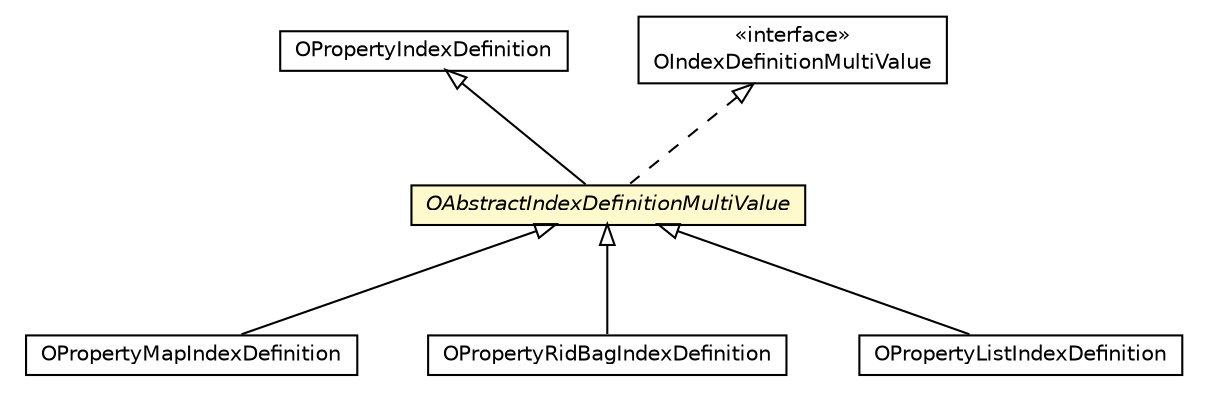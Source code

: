 #!/usr/local/bin/dot
#
# Class diagram 
# Generated by UMLGraph version R5_6-24-gf6e263 (http://www.umlgraph.org/)
#

digraph G {
	edge [fontname="Helvetica",fontsize=10,labelfontname="Helvetica",labelfontsize=10];
	node [fontname="Helvetica",fontsize=10,shape=plaintext];
	nodesep=0.25;
	ranksep=0.5;
	// com.orientechnologies.orient.core.index.OPropertyMapIndexDefinition
	c527678 [label=<<table title="com.orientechnologies.orient.core.index.OPropertyMapIndexDefinition" border="0" cellborder="1" cellspacing="0" cellpadding="2" port="p" href="./OPropertyMapIndexDefinition.html">
		<tr><td><table border="0" cellspacing="0" cellpadding="1">
<tr><td align="center" balign="center"> OPropertyMapIndexDefinition </td></tr>
		</table></td></tr>
		</table>>, URL="./OPropertyMapIndexDefinition.html", fontname="Helvetica", fontcolor="black", fontsize=10.0];
	// com.orientechnologies.orient.core.index.OPropertyIndexDefinition
	c527689 [label=<<table title="com.orientechnologies.orient.core.index.OPropertyIndexDefinition" border="0" cellborder="1" cellspacing="0" cellpadding="2" port="p" href="./OPropertyIndexDefinition.html">
		<tr><td><table border="0" cellspacing="0" cellpadding="1">
<tr><td align="center" balign="center"> OPropertyIndexDefinition </td></tr>
		</table></td></tr>
		</table>>, URL="./OPropertyIndexDefinition.html", fontname="Helvetica", fontcolor="black", fontsize=10.0];
	// com.orientechnologies.orient.core.index.OPropertyRidBagIndexDefinition
	c527690 [label=<<table title="com.orientechnologies.orient.core.index.OPropertyRidBagIndexDefinition" border="0" cellborder="1" cellspacing="0" cellpadding="2" port="p" href="./OPropertyRidBagIndexDefinition.html">
		<tr><td><table border="0" cellspacing="0" cellpadding="1">
<tr><td align="center" balign="center"> OPropertyRidBagIndexDefinition </td></tr>
		</table></td></tr>
		</table>>, URL="./OPropertyRidBagIndexDefinition.html", fontname="Helvetica", fontcolor="black", fontsize=10.0];
	// com.orientechnologies.orient.core.index.OIndexDefinitionMultiValue
	c527693 [label=<<table title="com.orientechnologies.orient.core.index.OIndexDefinitionMultiValue" border="0" cellborder="1" cellspacing="0" cellpadding="2" port="p" href="./OIndexDefinitionMultiValue.html">
		<tr><td><table border="0" cellspacing="0" cellpadding="1">
<tr><td align="center" balign="center"> &#171;interface&#187; </td></tr>
<tr><td align="center" balign="center"> OIndexDefinitionMultiValue </td></tr>
		</table></td></tr>
		</table>>, URL="./OIndexDefinitionMultiValue.html", fontname="Helvetica", fontcolor="black", fontsize=10.0];
	// com.orientechnologies.orient.core.index.OPropertyListIndexDefinition
	c527706 [label=<<table title="com.orientechnologies.orient.core.index.OPropertyListIndexDefinition" border="0" cellborder="1" cellspacing="0" cellpadding="2" port="p" href="./OPropertyListIndexDefinition.html">
		<tr><td><table border="0" cellspacing="0" cellpadding="1">
<tr><td align="center" balign="center"> OPropertyListIndexDefinition </td></tr>
		</table></td></tr>
		</table>>, URL="./OPropertyListIndexDefinition.html", fontname="Helvetica", fontcolor="black", fontsize=10.0];
	// com.orientechnologies.orient.core.index.OAbstractIndexDefinitionMultiValue
	c527709 [label=<<table title="com.orientechnologies.orient.core.index.OAbstractIndexDefinitionMultiValue" border="0" cellborder="1" cellspacing="0" cellpadding="2" port="p" bgcolor="lemonChiffon" href="./OAbstractIndexDefinitionMultiValue.html">
		<tr><td><table border="0" cellspacing="0" cellpadding="1">
<tr><td align="center" balign="center"><font face="Helvetica-Oblique"> OAbstractIndexDefinitionMultiValue </font></td></tr>
		</table></td></tr>
		</table>>, URL="./OAbstractIndexDefinitionMultiValue.html", fontname="Helvetica", fontcolor="black", fontsize=10.0];
	//com.orientechnologies.orient.core.index.OPropertyMapIndexDefinition extends com.orientechnologies.orient.core.index.OAbstractIndexDefinitionMultiValue
	c527709:p -> c527678:p [dir=back,arrowtail=empty];
	//com.orientechnologies.orient.core.index.OPropertyRidBagIndexDefinition extends com.orientechnologies.orient.core.index.OAbstractIndexDefinitionMultiValue
	c527709:p -> c527690:p [dir=back,arrowtail=empty];
	//com.orientechnologies.orient.core.index.OPropertyListIndexDefinition extends com.orientechnologies.orient.core.index.OAbstractIndexDefinitionMultiValue
	c527709:p -> c527706:p [dir=back,arrowtail=empty];
	//com.orientechnologies.orient.core.index.OAbstractIndexDefinitionMultiValue extends com.orientechnologies.orient.core.index.OPropertyIndexDefinition
	c527689:p -> c527709:p [dir=back,arrowtail=empty];
	//com.orientechnologies.orient.core.index.OAbstractIndexDefinitionMultiValue implements com.orientechnologies.orient.core.index.OIndexDefinitionMultiValue
	c527693:p -> c527709:p [dir=back,arrowtail=empty,style=dashed];
}


